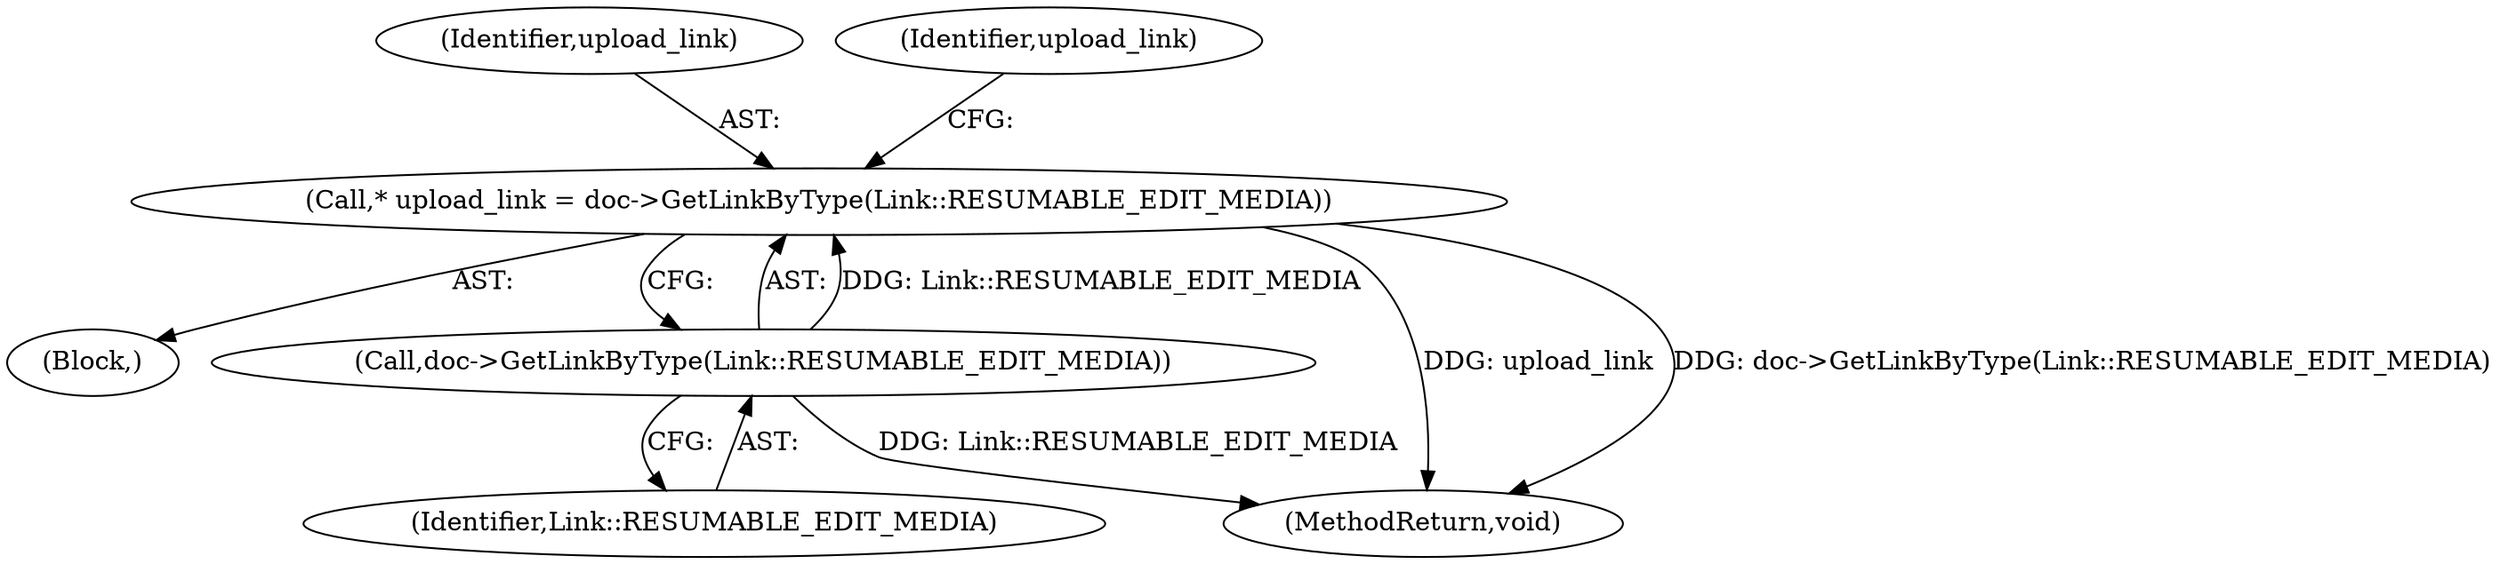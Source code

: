 digraph "0_Chrome_dd3b6fe574edad231c01c78e4647a74c38dc4178_5@pointer" {
"1000117" [label="(Call,* upload_link = doc->GetLinkByType(Link::RESUMABLE_EDIT_MEDIA))"];
"1000119" [label="(Call,doc->GetLinkByType(Link::RESUMABLE_EDIT_MEDIA))"];
"1000107" [label="(Block,)"];
"1000117" [label="(Call,* upload_link = doc->GetLinkByType(Link::RESUMABLE_EDIT_MEDIA))"];
"1000118" [label="(Identifier,upload_link)"];
"1000166" [label="(MethodReturn,void)"];
"1000122" [label="(Identifier,upload_link)"];
"1000119" [label="(Call,doc->GetLinkByType(Link::RESUMABLE_EDIT_MEDIA))"];
"1000120" [label="(Identifier,Link::RESUMABLE_EDIT_MEDIA)"];
"1000117" -> "1000107"  [label="AST: "];
"1000117" -> "1000119"  [label="CFG: "];
"1000118" -> "1000117"  [label="AST: "];
"1000119" -> "1000117"  [label="AST: "];
"1000122" -> "1000117"  [label="CFG: "];
"1000117" -> "1000166"  [label="DDG: upload_link"];
"1000117" -> "1000166"  [label="DDG: doc->GetLinkByType(Link::RESUMABLE_EDIT_MEDIA)"];
"1000119" -> "1000117"  [label="DDG: Link::RESUMABLE_EDIT_MEDIA"];
"1000119" -> "1000120"  [label="CFG: "];
"1000120" -> "1000119"  [label="AST: "];
"1000119" -> "1000166"  [label="DDG: Link::RESUMABLE_EDIT_MEDIA"];
}
